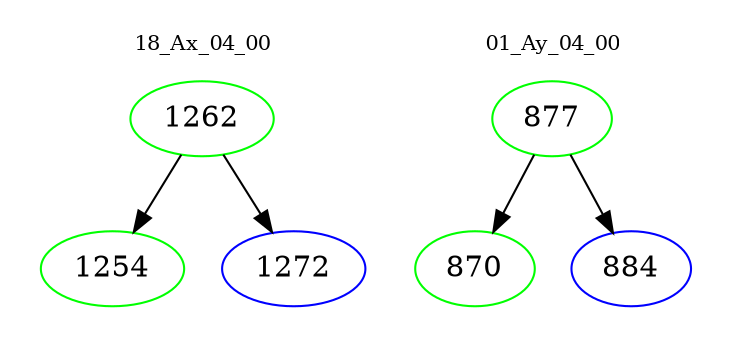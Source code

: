 digraph{
subgraph cluster_0 {
color = white
label = "18_Ax_04_00";
fontsize=10;
T0_1262 [label="1262", color="green"]
T0_1262 -> T0_1254 [color="black"]
T0_1254 [label="1254", color="green"]
T0_1262 -> T0_1272 [color="black"]
T0_1272 [label="1272", color="blue"]
}
subgraph cluster_1 {
color = white
label = "01_Ay_04_00";
fontsize=10;
T1_877 [label="877", color="green"]
T1_877 -> T1_870 [color="black"]
T1_870 [label="870", color="green"]
T1_877 -> T1_884 [color="black"]
T1_884 [label="884", color="blue"]
}
}
